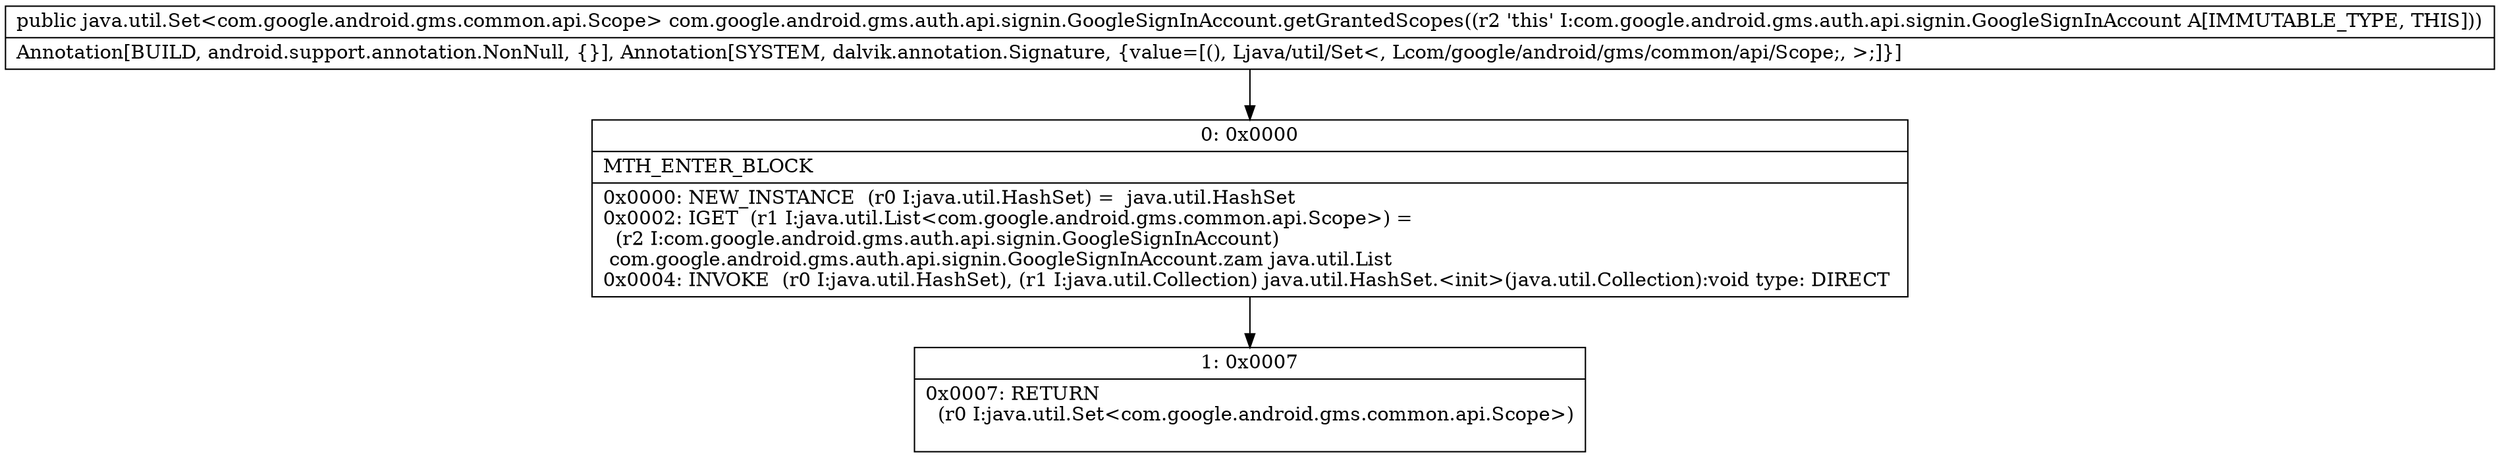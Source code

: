 digraph "CFG forcom.google.android.gms.auth.api.signin.GoogleSignInAccount.getGrantedScopes()Ljava\/util\/Set;" {
Node_0 [shape=record,label="{0\:\ 0x0000|MTH_ENTER_BLOCK\l|0x0000: NEW_INSTANCE  (r0 I:java.util.HashSet) =  java.util.HashSet \l0x0002: IGET  (r1 I:java.util.List\<com.google.android.gms.common.api.Scope\>) = \l  (r2 I:com.google.android.gms.auth.api.signin.GoogleSignInAccount)\l com.google.android.gms.auth.api.signin.GoogleSignInAccount.zam java.util.List \l0x0004: INVOKE  (r0 I:java.util.HashSet), (r1 I:java.util.Collection) java.util.HashSet.\<init\>(java.util.Collection):void type: DIRECT \l}"];
Node_1 [shape=record,label="{1\:\ 0x0007|0x0007: RETURN  \l  (r0 I:java.util.Set\<com.google.android.gms.common.api.Scope\>)\l \l}"];
MethodNode[shape=record,label="{public java.util.Set\<com.google.android.gms.common.api.Scope\> com.google.android.gms.auth.api.signin.GoogleSignInAccount.getGrantedScopes((r2 'this' I:com.google.android.gms.auth.api.signin.GoogleSignInAccount A[IMMUTABLE_TYPE, THIS]))  | Annotation[BUILD, android.support.annotation.NonNull, \{\}], Annotation[SYSTEM, dalvik.annotation.Signature, \{value=[(), Ljava\/util\/Set\<, Lcom\/google\/android\/gms\/common\/api\/Scope;, \>;]\}]\l}"];
MethodNode -> Node_0;
Node_0 -> Node_1;
}

